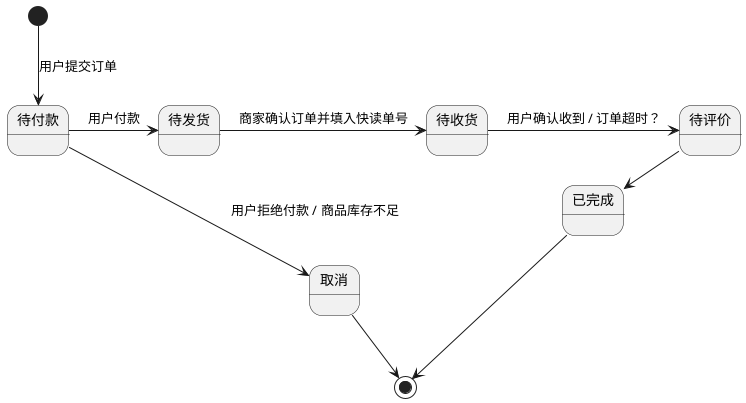 @startuml

[*] --> 待付款: 用户提交订单

待付款 --> 取消: 用户拒绝付款 / 商品库存不足
取消 --> [*]

待付款 -> 待发货: 用户付款
待发货 -> 待收货: 商家确认订单并填入快读单号
待收货 -> 待评价: 用户确认收到 / 订单超时？
待评价 -> 已完成: 用户评价商品
已完成 --> [*]

@enduml

